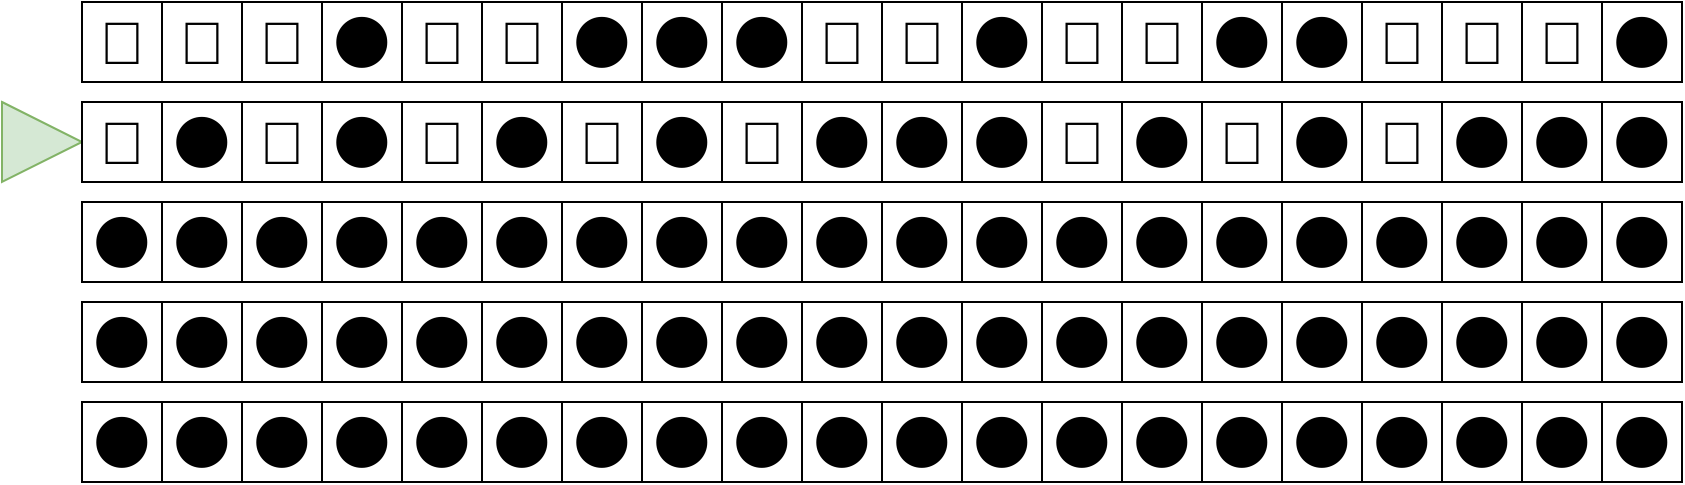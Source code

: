 <mxfile version="24.3.1" type="device">
  <diagram name="Page-1" id="bd83a815-5ea8-2e97-e5ec-87c9f400f2fa">
    <mxGraphModel dx="1410" dy="855" grid="1" gridSize="10" guides="1" tooltips="1" connect="1" arrows="1" fold="1" page="1" pageScale="1.5" pageWidth="1169" pageHeight="826" background="none" math="0" shadow="0">
      <root>
        <mxCell id="0" style=";html=1;" />
        <mxCell id="1" style=";html=1;" parent="0" />
        <mxCell id="XNPP5cFkC4JuVVGpK3gm-51" value="&lt;font style=&quot;font-size: 30px;&quot;&gt;⚫&lt;/font&gt;" style="rounded=0;whiteSpace=wrap;html=1;" vertex="1" parent="1">
          <mxGeometry x="800" y="450" width="40" height="40" as="geometry" />
        </mxCell>
        <mxCell id="XNPP5cFkC4JuVVGpK3gm-53" value="&lt;font style=&quot;font-size: 30px;&quot;&gt;⚫&lt;/font&gt;" style="rounded=0;whiteSpace=wrap;html=1;" vertex="1" parent="1">
          <mxGeometry x="880" y="450" width="40" height="40" as="geometry" />
        </mxCell>
        <mxCell id="XNPP5cFkC4JuVVGpK3gm-55" value="&lt;font style=&quot;font-size: 30px;&quot;&gt;⚫&lt;/font&gt;" style="rounded=0;whiteSpace=wrap;html=1;" vertex="1" parent="1">
          <mxGeometry x="960" y="450" width="40" height="40" as="geometry" />
        </mxCell>
        <mxCell id="XNPP5cFkC4JuVVGpK3gm-57" value="&lt;font style=&quot;font-size: 30px;&quot;&gt;⚫&lt;/font&gt;" style="rounded=0;whiteSpace=wrap;html=1;" vertex="1" parent="1">
          <mxGeometry x="1040" y="450" width="40" height="40" as="geometry" />
        </mxCell>
        <mxCell id="XNPP5cFkC4JuVVGpK3gm-59" value="&lt;font style=&quot;font-size: 30px;&quot;&gt;⚫&lt;/font&gt;" style="rounded=0;whiteSpace=wrap;html=1;" vertex="1" parent="1">
          <mxGeometry x="1120" y="450" width="40" height="40" as="geometry" />
        </mxCell>
        <mxCell id="XNPP5cFkC4JuVVGpK3gm-60" value="&lt;font style=&quot;font-size: 30px;&quot;&gt;⚫&lt;/font&gt;" style="rounded=0;whiteSpace=wrap;html=1;" vertex="1" parent="1">
          <mxGeometry x="1160" y="450" width="40" height="40" as="geometry" />
        </mxCell>
        <mxCell id="XNPP5cFkC4JuVVGpK3gm-61" value="&lt;font style=&quot;font-size: 30px;&quot;&gt;⚫&lt;/font&gt;" style="rounded=0;whiteSpace=wrap;html=1;" vertex="1" parent="1">
          <mxGeometry x="1200" y="450" width="40" height="40" as="geometry" />
        </mxCell>
        <mxCell id="XNPP5cFkC4JuVVGpK3gm-65" value="&lt;font style=&quot;font-size: 30px;&quot;&gt;⚫&lt;/font&gt;" style="rounded=0;whiteSpace=wrap;html=1;" vertex="1" parent="1">
          <mxGeometry x="1360" y="450" width="40" height="40" as="geometry" />
        </mxCell>
        <mxCell id="XNPP5cFkC4JuVVGpK3gm-69" value="&lt;font style=&quot;font-size: 30px;&quot;&gt;⚫&lt;/font&gt;" style="rounded=0;whiteSpace=wrap;html=1;" vertex="1" parent="1">
          <mxGeometry x="1520" y="450" width="40" height="40" as="geometry" />
        </mxCell>
        <mxCell id="XNPP5cFkC4JuVVGpK3gm-111" value="&lt;font style=&quot;font-size: 30px;&quot;&gt;⚫&lt;/font&gt;" style="rounded=0;whiteSpace=wrap;html=1;" vertex="1" parent="1">
          <mxGeometry x="760" y="600" width="40" height="40" as="geometry" />
        </mxCell>
        <mxCell id="XNPP5cFkC4JuVVGpK3gm-113" value="&lt;font style=&quot;font-size: 30px;&quot;&gt;⚫&lt;/font&gt;" style="rounded=0;whiteSpace=wrap;html=1;" vertex="1" parent="1">
          <mxGeometry x="800" y="600" width="40" height="40" as="geometry" />
        </mxCell>
        <mxCell id="XNPP5cFkC4JuVVGpK3gm-116" value="&lt;font style=&quot;font-size: 30px;&quot;&gt;⚫&lt;/font&gt;" style="rounded=0;whiteSpace=wrap;html=1;" vertex="1" parent="1">
          <mxGeometry x="840" y="600" width="40" height="40" as="geometry" />
        </mxCell>
        <mxCell id="XNPP5cFkC4JuVVGpK3gm-117" value="&lt;font style=&quot;font-size: 30px;&quot;&gt;⚫&lt;/font&gt;" style="rounded=0;whiteSpace=wrap;html=1;" vertex="1" parent="1">
          <mxGeometry x="880" y="600" width="40" height="40" as="geometry" />
        </mxCell>
        <mxCell id="XNPP5cFkC4JuVVGpK3gm-118" value="&lt;font style=&quot;font-size: 30px;&quot;&gt;⚫&lt;/font&gt;" style="rounded=0;whiteSpace=wrap;html=1;" vertex="1" parent="1">
          <mxGeometry x="920" y="600" width="40" height="40" as="geometry" />
        </mxCell>
        <mxCell id="XNPP5cFkC4JuVVGpK3gm-133" value="&lt;font style=&quot;font-size: 30px;&quot;&gt;⚫&lt;/font&gt;" style="rounded=0;whiteSpace=wrap;html=1;" vertex="1" parent="1">
          <mxGeometry x="880" y="400" width="40" height="40" as="geometry" />
        </mxCell>
        <mxCell id="XNPP5cFkC4JuVVGpK3gm-137" value="&lt;font style=&quot;font-size: 30px;&quot;&gt;⚫&lt;/font&gt;" style="rounded=0;whiteSpace=wrap;html=1;" vertex="1" parent="1">
          <mxGeometry x="1040" y="400" width="40" height="40" as="geometry" />
        </mxCell>
        <mxCell id="XNPP5cFkC4JuVVGpK3gm-138" value="&lt;font style=&quot;font-size: 30px;&quot;&gt;⚫&lt;/font&gt;" style="rounded=0;whiteSpace=wrap;html=1;" vertex="1" parent="1">
          <mxGeometry x="1080" y="400" width="40" height="40" as="geometry" />
        </mxCell>
        <mxCell id="XNPP5cFkC4JuVVGpK3gm-141" value="&lt;font style=&quot;font-size: 30px;&quot;&gt;⚫&lt;/font&gt;" style="rounded=0;whiteSpace=wrap;html=1;" vertex="1" parent="1">
          <mxGeometry x="1200" y="400" width="40" height="40" as="geometry" />
        </mxCell>
        <mxCell id="XNPP5cFkC4JuVVGpK3gm-145" value="&lt;font style=&quot;font-size: 30px;&quot;&gt;⚫&lt;/font&gt;" style="rounded=0;whiteSpace=wrap;html=1;" vertex="1" parent="1">
          <mxGeometry x="1360" y="400" width="40" height="40" as="geometry" />
        </mxCell>
        <mxCell id="XNPP5cFkC4JuVVGpK3gm-149" value="&lt;font style=&quot;font-size: 30px;&quot;&gt;⚫&lt;/font&gt;" style="rounded=0;whiteSpace=wrap;html=1;" vertex="1" parent="1">
          <mxGeometry x="1520" y="400" width="40" height="40" as="geometry" />
        </mxCell>
        <mxCell id="XNPP5cFkC4JuVVGpK3gm-153" value="&lt;span style=&quot;text-align: left;&quot;&gt;&lt;font style=&quot;font-size: 30px;&quot;&gt;🔴&lt;/font&gt;&lt;/span&gt;" style="rounded=0;whiteSpace=wrap;html=1;" vertex="1" parent="1">
          <mxGeometry x="760" y="400" width="40" height="40" as="geometry" />
        </mxCell>
        <mxCell id="XNPP5cFkC4JuVVGpK3gm-154" value="&lt;span style=&quot;text-align: left;&quot;&gt;&lt;font style=&quot;font-size: 30px;&quot;&gt;🔴&lt;/font&gt;&lt;/span&gt;" style="rounded=0;whiteSpace=wrap;html=1;" vertex="1" parent="1">
          <mxGeometry x="800" y="400" width="40" height="40" as="geometry" />
        </mxCell>
        <mxCell id="XNPP5cFkC4JuVVGpK3gm-155" value="&lt;span style=&quot;text-align: left;&quot;&gt;&lt;font style=&quot;font-size: 30px;&quot;&gt;🔴&lt;/font&gt;&lt;/span&gt;" style="rounded=0;whiteSpace=wrap;html=1;" vertex="1" parent="1">
          <mxGeometry x="840" y="400" width="40" height="40" as="geometry" />
        </mxCell>
        <mxCell id="XNPP5cFkC4JuVVGpK3gm-156" value="&lt;span style=&quot;text-align: left;&quot;&gt;&lt;font style=&quot;font-size: 30px;&quot;&gt;🔴&lt;/font&gt;&lt;/span&gt;" style="rounded=0;whiteSpace=wrap;html=1;" vertex="1" parent="1">
          <mxGeometry x="920" y="400" width="40" height="40" as="geometry" />
        </mxCell>
        <mxCell id="XNPP5cFkC4JuVVGpK3gm-157" value="&lt;span style=&quot;text-align: left;&quot;&gt;&lt;font style=&quot;font-size: 30px;&quot;&gt;🔴&lt;/font&gt;&lt;/span&gt;" style="rounded=0;whiteSpace=wrap;html=1;" vertex="1" parent="1">
          <mxGeometry x="960" y="400" width="40" height="40" as="geometry" />
        </mxCell>
        <mxCell id="XNPP5cFkC4JuVVGpK3gm-163" value="&lt;font style=&quot;font-size: 30px;&quot;&gt;⚫&lt;/font&gt;" style="rounded=0;whiteSpace=wrap;html=1;" vertex="1" parent="1">
          <mxGeometry x="1000" y="400" width="40" height="40" as="geometry" />
        </mxCell>
        <mxCell id="XNPP5cFkC4JuVVGpK3gm-164" value="" style="triangle;whiteSpace=wrap;html=1;fillColor=#d5e8d4;strokeColor=#82b366;" vertex="1" parent="1">
          <mxGeometry x="720" y="450" width="40" height="40" as="geometry" />
        </mxCell>
        <mxCell id="XNPP5cFkC4JuVVGpK3gm-165" value="&lt;span style=&quot;text-align: left;&quot;&gt;&lt;font style=&quot;font-size: 30px;&quot;&gt;🔴&lt;/font&gt;&lt;/span&gt;" style="rounded=0;whiteSpace=wrap;html=1;" vertex="1" parent="1">
          <mxGeometry x="760" y="450" width="40" height="40" as="geometry" />
        </mxCell>
        <mxCell id="XNPP5cFkC4JuVVGpK3gm-166" value="&lt;span style=&quot;text-align: left;&quot;&gt;&lt;font style=&quot;font-size: 30px;&quot;&gt;🔴&lt;/font&gt;&lt;/span&gt;" style="rounded=0;whiteSpace=wrap;html=1;" vertex="1" parent="1">
          <mxGeometry x="840" y="450" width="40" height="40" as="geometry" />
        </mxCell>
        <mxCell id="XNPP5cFkC4JuVVGpK3gm-168" value="&lt;span style=&quot;text-align: left;&quot;&gt;&lt;font style=&quot;font-size: 30px;&quot;&gt;🔴&lt;/font&gt;&lt;/span&gt;" style="rounded=0;whiteSpace=wrap;html=1;" vertex="1" parent="1">
          <mxGeometry x="920" y="450" width="40" height="40" as="geometry" />
        </mxCell>
        <mxCell id="XNPP5cFkC4JuVVGpK3gm-169" value="&lt;span style=&quot;text-align: left;&quot;&gt;&lt;font style=&quot;font-size: 30px;&quot;&gt;🔴&lt;/font&gt;&lt;/span&gt;" style="rounded=0;whiteSpace=wrap;html=1;" vertex="1" parent="1">
          <mxGeometry x="1000" y="450" width="40" height="40" as="geometry" />
        </mxCell>
        <mxCell id="XNPP5cFkC4JuVVGpK3gm-183" value="&lt;span style=&quot;text-align: left;&quot;&gt;&lt;font style=&quot;font-size: 30px;&quot;&gt;🔴&lt;/font&gt;&lt;/span&gt;" style="rounded=0;whiteSpace=wrap;html=1;" vertex="1" parent="1">
          <mxGeometry x="1120" y="400" width="40" height="40" as="geometry" />
        </mxCell>
        <mxCell id="XNPP5cFkC4JuVVGpK3gm-184" value="&lt;span style=&quot;text-align: left;&quot;&gt;&lt;font style=&quot;font-size: 30px;&quot;&gt;🔴&lt;/font&gt;&lt;/span&gt;" style="rounded=0;whiteSpace=wrap;html=1;" vertex="1" parent="1">
          <mxGeometry x="1160" y="400" width="40" height="40" as="geometry" />
        </mxCell>
        <mxCell id="XNPP5cFkC4JuVVGpK3gm-185" value="&lt;span style=&quot;text-align: left;&quot;&gt;&lt;font style=&quot;font-size: 30px;&quot;&gt;🔴&lt;/font&gt;&lt;/span&gt;" style="rounded=0;whiteSpace=wrap;html=1;" vertex="1" parent="1">
          <mxGeometry x="1080" y="450" width="40" height="40" as="geometry" />
        </mxCell>
        <mxCell id="XNPP5cFkC4JuVVGpK3gm-190" value="&lt;font style=&quot;font-size: 30px;&quot;&gt;⚫&lt;/font&gt;" style="rounded=0;whiteSpace=wrap;html=1;" vertex="1" parent="1">
          <mxGeometry x="1280" y="450" width="40" height="40" as="geometry" />
        </mxCell>
        <mxCell id="XNPP5cFkC4JuVVGpK3gm-194" value="&lt;span style=&quot;text-align: left;&quot;&gt;&lt;font style=&quot;font-size: 30px;&quot;&gt;🔴&lt;/font&gt;&lt;/span&gt;" style="rounded=0;whiteSpace=wrap;html=1;" vertex="1" parent="1">
          <mxGeometry x="1240" y="400" width="40" height="40" as="geometry" />
        </mxCell>
        <mxCell id="XNPP5cFkC4JuVVGpK3gm-195" value="&lt;span style=&quot;text-align: left;&quot;&gt;&lt;font style=&quot;font-size: 30px;&quot;&gt;🔴&lt;/font&gt;&lt;/span&gt;" style="rounded=0;whiteSpace=wrap;html=1;" vertex="1" parent="1">
          <mxGeometry x="1280" y="400" width="40" height="40" as="geometry" />
        </mxCell>
        <mxCell id="XNPP5cFkC4JuVVGpK3gm-196" value="&lt;font style=&quot;font-size: 30px;&quot;&gt;⚫&lt;/font&gt;" style="rounded=0;whiteSpace=wrap;html=1;" vertex="1" parent="1">
          <mxGeometry x="1320" y="400" width="40" height="40" as="geometry" />
        </mxCell>
        <mxCell id="XNPP5cFkC4JuVVGpK3gm-197" value="&lt;span style=&quot;text-align: left;&quot;&gt;&lt;font style=&quot;font-size: 30px;&quot;&gt;🔴&lt;/font&gt;&lt;/span&gt;" style="rounded=0;whiteSpace=wrap;html=1;" vertex="1" parent="1">
          <mxGeometry x="1240" y="450" width="40" height="40" as="geometry" />
        </mxCell>
        <mxCell id="XNPP5cFkC4JuVVGpK3gm-198" value="&lt;span style=&quot;text-align: left;&quot;&gt;&lt;font style=&quot;font-size: 30px;&quot;&gt;🔴&lt;/font&gt;&lt;/span&gt;" style="rounded=0;whiteSpace=wrap;html=1;" vertex="1" parent="1">
          <mxGeometry x="1320" y="450" width="40" height="40" as="geometry" />
        </mxCell>
        <mxCell id="XNPP5cFkC4JuVVGpK3gm-209" value="&lt;font style=&quot;font-size: 30px;&quot;&gt;⚫&lt;/font&gt;" style="rounded=0;whiteSpace=wrap;html=1;" vertex="1" parent="1">
          <mxGeometry x="1440" y="450" width="40" height="40" as="geometry" />
        </mxCell>
        <mxCell id="XNPP5cFkC4JuVVGpK3gm-211" value="&lt;span style=&quot;text-align: left;&quot;&gt;&lt;font style=&quot;font-size: 30px;&quot;&gt;🔴&lt;/font&gt;&lt;/span&gt;" style="rounded=0;whiteSpace=wrap;html=1;" vertex="1" parent="1">
          <mxGeometry x="1400" y="400" width="40" height="40" as="geometry" />
        </mxCell>
        <mxCell id="XNPP5cFkC4JuVVGpK3gm-212" value="&lt;span style=&quot;text-align: left;&quot;&gt;&lt;font style=&quot;font-size: 30px;&quot;&gt;🔴&lt;/font&gt;&lt;/span&gt;" style="rounded=0;whiteSpace=wrap;html=1;" vertex="1" parent="1">
          <mxGeometry x="1440" y="400" width="40" height="40" as="geometry" />
        </mxCell>
        <mxCell id="XNPP5cFkC4JuVVGpK3gm-213" value="&lt;span style=&quot;text-align: left;&quot;&gt;&lt;font style=&quot;font-size: 30px;&quot;&gt;🔴&lt;/font&gt;&lt;/span&gt;" style="rounded=0;whiteSpace=wrap;html=1;" vertex="1" parent="1">
          <mxGeometry x="1400" y="450" width="40" height="40" as="geometry" />
        </mxCell>
        <mxCell id="XNPP5cFkC4JuVVGpK3gm-219" value="&lt;font style=&quot;font-size: 30px;&quot;&gt;⚫&lt;/font&gt;" style="rounded=0;whiteSpace=wrap;html=1;" vertex="1" parent="1">
          <mxGeometry x="1480" y="450" width="40" height="40" as="geometry" />
        </mxCell>
        <mxCell id="XNPP5cFkC4JuVVGpK3gm-221" value="&lt;span style=&quot;text-align: left;&quot;&gt;&lt;font style=&quot;font-size: 30px;&quot;&gt;🔴&lt;/font&gt;&lt;/span&gt;" style="rounded=0;whiteSpace=wrap;html=1;" vertex="1" parent="1">
          <mxGeometry x="1480" y="400" width="40" height="40" as="geometry" />
        </mxCell>
        <mxCell id="XNPP5cFkC4JuVVGpK3gm-224" value="&lt;font style=&quot;font-size: 30px;&quot;&gt;⚫&lt;/font&gt;" style="rounded=0;whiteSpace=wrap;html=1;" vertex="1" parent="1">
          <mxGeometry x="960" y="600" width="40" height="40" as="geometry" />
        </mxCell>
        <mxCell id="XNPP5cFkC4JuVVGpK3gm-225" value="&lt;font style=&quot;font-size: 30px;&quot;&gt;⚫&lt;/font&gt;" style="rounded=0;whiteSpace=wrap;html=1;" vertex="1" parent="1">
          <mxGeometry x="1000" y="600" width="40" height="40" as="geometry" />
        </mxCell>
        <mxCell id="XNPP5cFkC4JuVVGpK3gm-226" value="&lt;font style=&quot;font-size: 30px;&quot;&gt;⚫&lt;/font&gt;" style="rounded=0;whiteSpace=wrap;html=1;" vertex="1" parent="1">
          <mxGeometry x="1040" y="600" width="40" height="40" as="geometry" />
        </mxCell>
        <mxCell id="XNPP5cFkC4JuVVGpK3gm-227" value="&lt;font style=&quot;font-size: 30px;&quot;&gt;⚫&lt;/font&gt;" style="rounded=0;whiteSpace=wrap;html=1;" vertex="1" parent="1">
          <mxGeometry x="1080" y="600" width="40" height="40" as="geometry" />
        </mxCell>
        <mxCell id="XNPP5cFkC4JuVVGpK3gm-228" value="&lt;font style=&quot;font-size: 30px;&quot;&gt;⚫&lt;/font&gt;" style="rounded=0;whiteSpace=wrap;html=1;" vertex="1" parent="1">
          <mxGeometry x="1120" y="600" width="40" height="40" as="geometry" />
        </mxCell>
        <mxCell id="XNPP5cFkC4JuVVGpK3gm-229" value="&lt;font style=&quot;font-size: 30px;&quot;&gt;⚫&lt;/font&gt;" style="rounded=0;whiteSpace=wrap;html=1;" vertex="1" parent="1">
          <mxGeometry x="1160" y="600" width="40" height="40" as="geometry" />
        </mxCell>
        <mxCell id="XNPP5cFkC4JuVVGpK3gm-230" value="&lt;font style=&quot;font-size: 30px;&quot;&gt;⚫&lt;/font&gt;" style="rounded=0;whiteSpace=wrap;html=1;" vertex="1" parent="1">
          <mxGeometry x="1200" y="600" width="40" height="40" as="geometry" />
        </mxCell>
        <mxCell id="XNPP5cFkC4JuVVGpK3gm-231" value="&lt;font style=&quot;font-size: 30px;&quot;&gt;⚫&lt;/font&gt;" style="rounded=0;whiteSpace=wrap;html=1;" vertex="1" parent="1">
          <mxGeometry x="1240" y="600" width="40" height="40" as="geometry" />
        </mxCell>
        <mxCell id="XNPP5cFkC4JuVVGpK3gm-232" value="&lt;font style=&quot;font-size: 30px;&quot;&gt;⚫&lt;/font&gt;" style="rounded=0;whiteSpace=wrap;html=1;" vertex="1" parent="1">
          <mxGeometry x="1280" y="600" width="40" height="40" as="geometry" />
        </mxCell>
        <mxCell id="XNPP5cFkC4JuVVGpK3gm-233" value="&lt;font style=&quot;font-size: 30px;&quot;&gt;⚫&lt;/font&gt;" style="rounded=0;whiteSpace=wrap;html=1;" vertex="1" parent="1">
          <mxGeometry x="1320" y="600" width="40" height="40" as="geometry" />
        </mxCell>
        <mxCell id="XNPP5cFkC4JuVVGpK3gm-234" value="&lt;font style=&quot;font-size: 30px;&quot;&gt;⚫&lt;/font&gt;" style="rounded=0;whiteSpace=wrap;html=1;" vertex="1" parent="1">
          <mxGeometry x="1360" y="600" width="40" height="40" as="geometry" />
        </mxCell>
        <mxCell id="XNPP5cFkC4JuVVGpK3gm-235" value="&lt;font style=&quot;font-size: 30px;&quot;&gt;⚫&lt;/font&gt;" style="rounded=0;whiteSpace=wrap;html=1;" vertex="1" parent="1">
          <mxGeometry x="1400" y="600" width="40" height="40" as="geometry" />
        </mxCell>
        <mxCell id="XNPP5cFkC4JuVVGpK3gm-236" value="&lt;font style=&quot;font-size: 30px;&quot;&gt;⚫&lt;/font&gt;" style="rounded=0;whiteSpace=wrap;html=1;" vertex="1" parent="1">
          <mxGeometry x="1440" y="600" width="40" height="40" as="geometry" />
        </mxCell>
        <mxCell id="XNPP5cFkC4JuVVGpK3gm-237" value="&lt;font style=&quot;font-size: 30px;&quot;&gt;⚫&lt;/font&gt;" style="rounded=0;whiteSpace=wrap;html=1;" vertex="1" parent="1">
          <mxGeometry x="1480" y="600" width="40" height="40" as="geometry" />
        </mxCell>
        <mxCell id="XNPP5cFkC4JuVVGpK3gm-238" value="&lt;font style=&quot;font-size: 30px;&quot;&gt;⚫&lt;/font&gt;" style="rounded=0;whiteSpace=wrap;html=1;" vertex="1" parent="1">
          <mxGeometry x="1520" y="600" width="40" height="40" as="geometry" />
        </mxCell>
        <mxCell id="XNPP5cFkC4JuVVGpK3gm-239" value="&lt;font style=&quot;font-size: 30px;&quot;&gt;⚫&lt;/font&gt;" style="rounded=0;whiteSpace=wrap;html=1;" vertex="1" parent="1">
          <mxGeometry x="760" y="550" width="40" height="40" as="geometry" />
        </mxCell>
        <mxCell id="XNPP5cFkC4JuVVGpK3gm-240" value="&lt;font style=&quot;font-size: 30px;&quot;&gt;⚫&lt;/font&gt;" style="rounded=0;whiteSpace=wrap;html=1;" vertex="1" parent="1">
          <mxGeometry x="800" y="550" width="40" height="40" as="geometry" />
        </mxCell>
        <mxCell id="XNPP5cFkC4JuVVGpK3gm-241" value="&lt;font style=&quot;font-size: 30px;&quot;&gt;⚫&lt;/font&gt;" style="rounded=0;whiteSpace=wrap;html=1;" vertex="1" parent="1">
          <mxGeometry x="840" y="550" width="40" height="40" as="geometry" />
        </mxCell>
        <mxCell id="XNPP5cFkC4JuVVGpK3gm-242" value="&lt;font style=&quot;font-size: 30px;&quot;&gt;⚫&lt;/font&gt;" style="rounded=0;whiteSpace=wrap;html=1;" vertex="1" parent="1">
          <mxGeometry x="880" y="550" width="40" height="40" as="geometry" />
        </mxCell>
        <mxCell id="XNPP5cFkC4JuVVGpK3gm-243" value="&lt;font style=&quot;font-size: 30px;&quot;&gt;⚫&lt;/font&gt;" style="rounded=0;whiteSpace=wrap;html=1;" vertex="1" parent="1">
          <mxGeometry x="920" y="550" width="40" height="40" as="geometry" />
        </mxCell>
        <mxCell id="XNPP5cFkC4JuVVGpK3gm-244" value="&lt;font style=&quot;font-size: 30px;&quot;&gt;⚫&lt;/font&gt;" style="rounded=0;whiteSpace=wrap;html=1;" vertex="1" parent="1">
          <mxGeometry x="960" y="550" width="40" height="40" as="geometry" />
        </mxCell>
        <mxCell id="XNPP5cFkC4JuVVGpK3gm-245" value="&lt;font style=&quot;font-size: 30px;&quot;&gt;⚫&lt;/font&gt;" style="rounded=0;whiteSpace=wrap;html=1;" vertex="1" parent="1">
          <mxGeometry x="1000" y="550" width="40" height="40" as="geometry" />
        </mxCell>
        <mxCell id="XNPP5cFkC4JuVVGpK3gm-246" value="&lt;font style=&quot;font-size: 30px;&quot;&gt;⚫&lt;/font&gt;" style="rounded=0;whiteSpace=wrap;html=1;" vertex="1" parent="1">
          <mxGeometry x="1040" y="550" width="40" height="40" as="geometry" />
        </mxCell>
        <mxCell id="XNPP5cFkC4JuVVGpK3gm-247" value="&lt;font style=&quot;font-size: 30px;&quot;&gt;⚫&lt;/font&gt;" style="rounded=0;whiteSpace=wrap;html=1;" vertex="1" parent="1">
          <mxGeometry x="1080" y="550" width="40" height="40" as="geometry" />
        </mxCell>
        <mxCell id="XNPP5cFkC4JuVVGpK3gm-248" value="&lt;font style=&quot;font-size: 30px;&quot;&gt;⚫&lt;/font&gt;" style="rounded=0;whiteSpace=wrap;html=1;" vertex="1" parent="1">
          <mxGeometry x="1120" y="550" width="40" height="40" as="geometry" />
        </mxCell>
        <mxCell id="XNPP5cFkC4JuVVGpK3gm-249" value="&lt;font style=&quot;font-size: 30px;&quot;&gt;⚫&lt;/font&gt;" style="rounded=0;whiteSpace=wrap;html=1;" vertex="1" parent="1">
          <mxGeometry x="1160" y="550" width="40" height="40" as="geometry" />
        </mxCell>
        <mxCell id="XNPP5cFkC4JuVVGpK3gm-250" value="&lt;font style=&quot;font-size: 30px;&quot;&gt;⚫&lt;/font&gt;" style="rounded=0;whiteSpace=wrap;html=1;" vertex="1" parent="1">
          <mxGeometry x="1200" y="550" width="40" height="40" as="geometry" />
        </mxCell>
        <mxCell id="XNPP5cFkC4JuVVGpK3gm-251" value="&lt;font style=&quot;font-size: 30px;&quot;&gt;⚫&lt;/font&gt;" style="rounded=0;whiteSpace=wrap;html=1;" vertex="1" parent="1">
          <mxGeometry x="1240" y="550" width="40" height="40" as="geometry" />
        </mxCell>
        <mxCell id="XNPP5cFkC4JuVVGpK3gm-252" value="&lt;font style=&quot;font-size: 30px;&quot;&gt;⚫&lt;/font&gt;" style="rounded=0;whiteSpace=wrap;html=1;" vertex="1" parent="1">
          <mxGeometry x="1280" y="550" width="40" height="40" as="geometry" />
        </mxCell>
        <mxCell id="XNPP5cFkC4JuVVGpK3gm-253" value="&lt;font style=&quot;font-size: 30px;&quot;&gt;⚫&lt;/font&gt;" style="rounded=0;whiteSpace=wrap;html=1;" vertex="1" parent="1">
          <mxGeometry x="1320" y="550" width="40" height="40" as="geometry" />
        </mxCell>
        <mxCell id="XNPP5cFkC4JuVVGpK3gm-254" value="&lt;font style=&quot;font-size: 30px;&quot;&gt;⚫&lt;/font&gt;" style="rounded=0;whiteSpace=wrap;html=1;" vertex="1" parent="1">
          <mxGeometry x="1360" y="550" width="40" height="40" as="geometry" />
        </mxCell>
        <mxCell id="XNPP5cFkC4JuVVGpK3gm-255" value="&lt;font style=&quot;font-size: 30px;&quot;&gt;⚫&lt;/font&gt;" style="rounded=0;whiteSpace=wrap;html=1;" vertex="1" parent="1">
          <mxGeometry x="1400" y="550" width="40" height="40" as="geometry" />
        </mxCell>
        <mxCell id="XNPP5cFkC4JuVVGpK3gm-256" value="&lt;font style=&quot;font-size: 30px;&quot;&gt;⚫&lt;/font&gt;" style="rounded=0;whiteSpace=wrap;html=1;" vertex="1" parent="1">
          <mxGeometry x="1440" y="550" width="40" height="40" as="geometry" />
        </mxCell>
        <mxCell id="XNPP5cFkC4JuVVGpK3gm-257" value="&lt;font style=&quot;font-size: 30px;&quot;&gt;⚫&lt;/font&gt;" style="rounded=0;whiteSpace=wrap;html=1;" vertex="1" parent="1">
          <mxGeometry x="1480" y="550" width="40" height="40" as="geometry" />
        </mxCell>
        <mxCell id="XNPP5cFkC4JuVVGpK3gm-258" value="&lt;font style=&quot;font-size: 30px;&quot;&gt;⚫&lt;/font&gt;" style="rounded=0;whiteSpace=wrap;html=1;" vertex="1" parent="1">
          <mxGeometry x="1520" y="550" width="40" height="40" as="geometry" />
        </mxCell>
        <mxCell id="XNPP5cFkC4JuVVGpK3gm-259" value="&lt;font style=&quot;font-size: 30px;&quot;&gt;⚫&lt;/font&gt;" style="rounded=0;whiteSpace=wrap;html=1;" vertex="1" parent="1">
          <mxGeometry x="760" y="500" width="40" height="40" as="geometry" />
        </mxCell>
        <mxCell id="XNPP5cFkC4JuVVGpK3gm-260" value="&lt;font style=&quot;font-size: 30px;&quot;&gt;⚫&lt;/font&gt;" style="rounded=0;whiteSpace=wrap;html=1;" vertex="1" parent="1">
          <mxGeometry x="800" y="500" width="40" height="40" as="geometry" />
        </mxCell>
        <mxCell id="XNPP5cFkC4JuVVGpK3gm-261" value="&lt;font style=&quot;font-size: 30px;&quot;&gt;⚫&lt;/font&gt;" style="rounded=0;whiteSpace=wrap;html=1;" vertex="1" parent="1">
          <mxGeometry x="840" y="500" width="40" height="40" as="geometry" />
        </mxCell>
        <mxCell id="XNPP5cFkC4JuVVGpK3gm-262" value="&lt;font style=&quot;font-size: 30px;&quot;&gt;⚫&lt;/font&gt;" style="rounded=0;whiteSpace=wrap;html=1;" vertex="1" parent="1">
          <mxGeometry x="880" y="500" width="40" height="40" as="geometry" />
        </mxCell>
        <mxCell id="XNPP5cFkC4JuVVGpK3gm-263" value="&lt;font style=&quot;font-size: 30px;&quot;&gt;⚫&lt;/font&gt;" style="rounded=0;whiteSpace=wrap;html=1;" vertex="1" parent="1">
          <mxGeometry x="920" y="500" width="40" height="40" as="geometry" />
        </mxCell>
        <mxCell id="XNPP5cFkC4JuVVGpK3gm-264" value="&lt;font style=&quot;font-size: 30px;&quot;&gt;⚫&lt;/font&gt;" style="rounded=0;whiteSpace=wrap;html=1;" vertex="1" parent="1">
          <mxGeometry x="960" y="500" width="40" height="40" as="geometry" />
        </mxCell>
        <mxCell id="XNPP5cFkC4JuVVGpK3gm-265" value="&lt;font style=&quot;font-size: 30px;&quot;&gt;⚫&lt;/font&gt;" style="rounded=0;whiteSpace=wrap;html=1;" vertex="1" parent="1">
          <mxGeometry x="1000" y="500" width="40" height="40" as="geometry" />
        </mxCell>
        <mxCell id="XNPP5cFkC4JuVVGpK3gm-266" value="&lt;font style=&quot;font-size: 30px;&quot;&gt;⚫&lt;/font&gt;" style="rounded=0;whiteSpace=wrap;html=1;" vertex="1" parent="1">
          <mxGeometry x="1040" y="500" width="40" height="40" as="geometry" />
        </mxCell>
        <mxCell id="XNPP5cFkC4JuVVGpK3gm-267" value="&lt;font style=&quot;font-size: 30px;&quot;&gt;⚫&lt;/font&gt;" style="rounded=0;whiteSpace=wrap;html=1;" vertex="1" parent="1">
          <mxGeometry x="1080" y="500" width="40" height="40" as="geometry" />
        </mxCell>
        <mxCell id="XNPP5cFkC4JuVVGpK3gm-268" value="&lt;font style=&quot;font-size: 30px;&quot;&gt;⚫&lt;/font&gt;" style="rounded=0;whiteSpace=wrap;html=1;" vertex="1" parent="1">
          <mxGeometry x="1120" y="500" width="40" height="40" as="geometry" />
        </mxCell>
        <mxCell id="XNPP5cFkC4JuVVGpK3gm-269" value="&lt;font style=&quot;font-size: 30px;&quot;&gt;⚫&lt;/font&gt;" style="rounded=0;whiteSpace=wrap;html=1;" vertex="1" parent="1">
          <mxGeometry x="1160" y="500" width="40" height="40" as="geometry" />
        </mxCell>
        <mxCell id="XNPP5cFkC4JuVVGpK3gm-270" value="&lt;font style=&quot;font-size: 30px;&quot;&gt;⚫&lt;/font&gt;" style="rounded=0;whiteSpace=wrap;html=1;" vertex="1" parent="1">
          <mxGeometry x="1200" y="500" width="40" height="40" as="geometry" />
        </mxCell>
        <mxCell id="XNPP5cFkC4JuVVGpK3gm-271" value="&lt;font style=&quot;font-size: 30px;&quot;&gt;⚫&lt;/font&gt;" style="rounded=0;whiteSpace=wrap;html=1;" vertex="1" parent="1">
          <mxGeometry x="1240" y="500" width="40" height="40" as="geometry" />
        </mxCell>
        <mxCell id="XNPP5cFkC4JuVVGpK3gm-272" value="&lt;font style=&quot;font-size: 30px;&quot;&gt;⚫&lt;/font&gt;" style="rounded=0;whiteSpace=wrap;html=1;" vertex="1" parent="1">
          <mxGeometry x="1280" y="500" width="40" height="40" as="geometry" />
        </mxCell>
        <mxCell id="XNPP5cFkC4JuVVGpK3gm-273" value="&lt;font style=&quot;font-size: 30px;&quot;&gt;⚫&lt;/font&gt;" style="rounded=0;whiteSpace=wrap;html=1;" vertex="1" parent="1">
          <mxGeometry x="1320" y="500" width="40" height="40" as="geometry" />
        </mxCell>
        <mxCell id="XNPP5cFkC4JuVVGpK3gm-274" value="&lt;font style=&quot;font-size: 30px;&quot;&gt;⚫&lt;/font&gt;" style="rounded=0;whiteSpace=wrap;html=1;" vertex="1" parent="1">
          <mxGeometry x="1360" y="500" width="40" height="40" as="geometry" />
        </mxCell>
        <mxCell id="XNPP5cFkC4JuVVGpK3gm-275" value="&lt;font style=&quot;font-size: 30px;&quot;&gt;⚫&lt;/font&gt;" style="rounded=0;whiteSpace=wrap;html=1;" vertex="1" parent="1">
          <mxGeometry x="1400" y="500" width="40" height="40" as="geometry" />
        </mxCell>
        <mxCell id="XNPP5cFkC4JuVVGpK3gm-276" value="&lt;font style=&quot;font-size: 30px;&quot;&gt;⚫&lt;/font&gt;" style="rounded=0;whiteSpace=wrap;html=1;" vertex="1" parent="1">
          <mxGeometry x="1440" y="500" width="40" height="40" as="geometry" />
        </mxCell>
        <mxCell id="XNPP5cFkC4JuVVGpK3gm-277" value="&lt;font style=&quot;font-size: 30px;&quot;&gt;⚫&lt;/font&gt;" style="rounded=0;whiteSpace=wrap;html=1;" vertex="1" parent="1">
          <mxGeometry x="1480" y="500" width="40" height="40" as="geometry" />
        </mxCell>
        <mxCell id="XNPP5cFkC4JuVVGpK3gm-278" value="&lt;font style=&quot;font-size: 30px;&quot;&gt;⚫&lt;/font&gt;" style="rounded=0;whiteSpace=wrap;html=1;" vertex="1" parent="1">
          <mxGeometry x="1520" y="500" width="40" height="40" as="geometry" />
        </mxCell>
      </root>
    </mxGraphModel>
  </diagram>
</mxfile>

